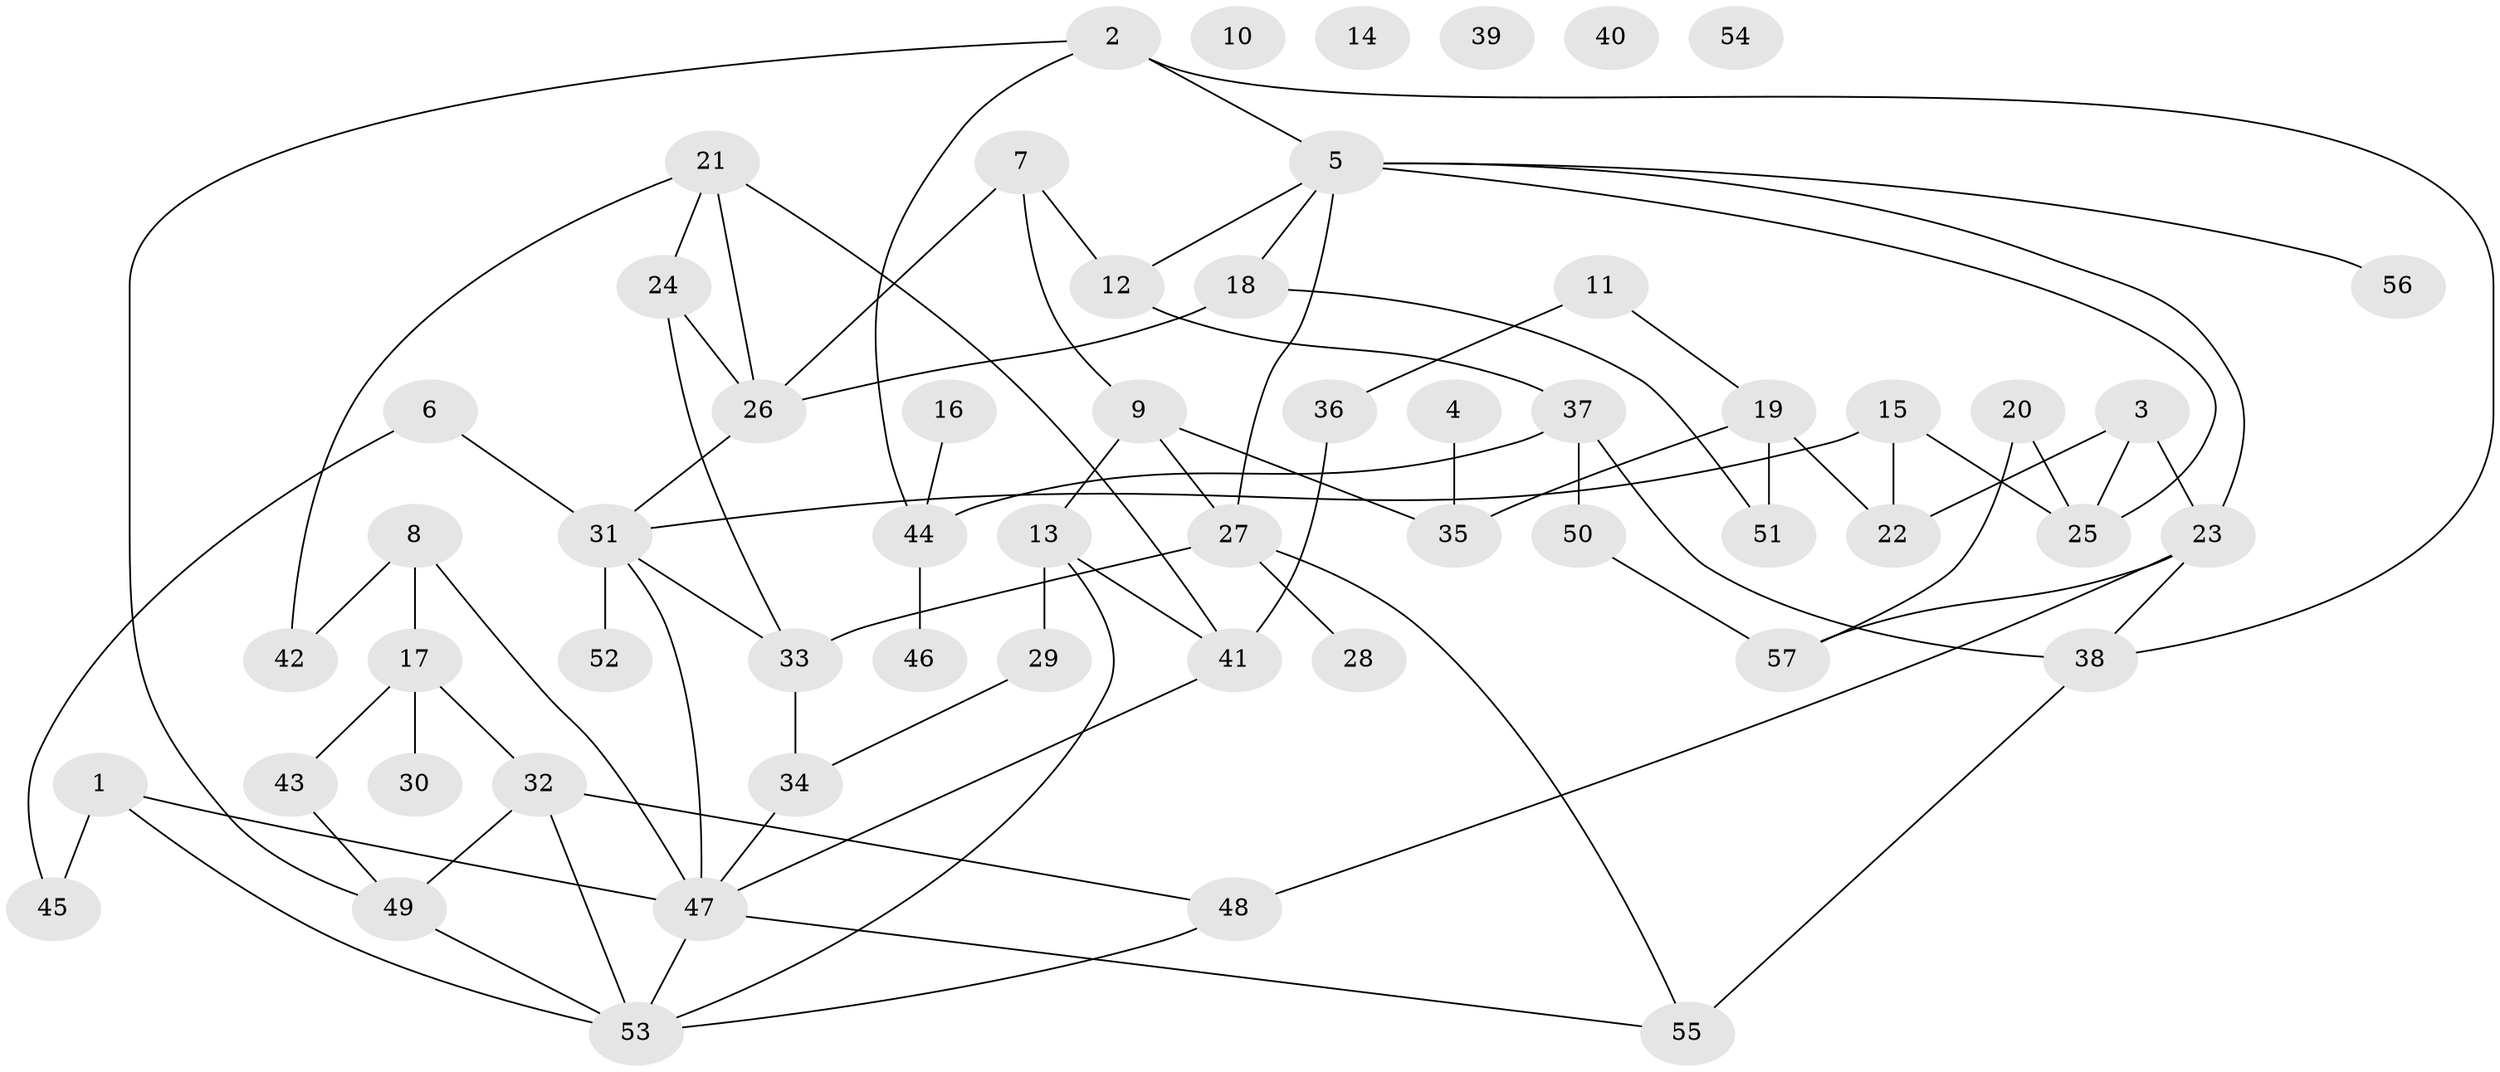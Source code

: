 // coarse degree distribution, {5: 0.08571428571428572, 8: 0.02857142857142857, 3: 0.2571428571428571, 4: 0.2, 6: 0.11428571428571428, 1: 0.2, 2: 0.08571428571428572, 7: 0.02857142857142857}
// Generated by graph-tools (version 1.1) at 2025/35/03/04/25 23:35:43]
// undirected, 57 vertices, 83 edges
graph export_dot {
  node [color=gray90,style=filled];
  1;
  2;
  3;
  4;
  5;
  6;
  7;
  8;
  9;
  10;
  11;
  12;
  13;
  14;
  15;
  16;
  17;
  18;
  19;
  20;
  21;
  22;
  23;
  24;
  25;
  26;
  27;
  28;
  29;
  30;
  31;
  32;
  33;
  34;
  35;
  36;
  37;
  38;
  39;
  40;
  41;
  42;
  43;
  44;
  45;
  46;
  47;
  48;
  49;
  50;
  51;
  52;
  53;
  54;
  55;
  56;
  57;
  1 -- 45;
  1 -- 47;
  1 -- 53;
  2 -- 5;
  2 -- 38;
  2 -- 44;
  2 -- 49;
  3 -- 22;
  3 -- 23;
  3 -- 25;
  4 -- 35;
  5 -- 12;
  5 -- 18;
  5 -- 23;
  5 -- 25;
  5 -- 27;
  5 -- 56;
  6 -- 31;
  6 -- 45;
  7 -- 9;
  7 -- 12;
  7 -- 26;
  8 -- 17;
  8 -- 42;
  8 -- 47;
  9 -- 13;
  9 -- 27;
  9 -- 35;
  11 -- 19;
  11 -- 36;
  12 -- 37;
  13 -- 29;
  13 -- 41;
  13 -- 53;
  15 -- 22;
  15 -- 25;
  15 -- 31;
  16 -- 44;
  17 -- 30;
  17 -- 32;
  17 -- 43;
  18 -- 26;
  18 -- 51;
  19 -- 22;
  19 -- 35;
  19 -- 51;
  20 -- 25;
  20 -- 57;
  21 -- 24;
  21 -- 26;
  21 -- 41;
  21 -- 42;
  23 -- 38;
  23 -- 48;
  23 -- 57;
  24 -- 26;
  24 -- 33;
  26 -- 31;
  27 -- 28;
  27 -- 33;
  27 -- 55;
  29 -- 34;
  31 -- 33;
  31 -- 47;
  31 -- 52;
  32 -- 48;
  32 -- 49;
  32 -- 53;
  33 -- 34;
  34 -- 47;
  36 -- 41;
  37 -- 38;
  37 -- 44;
  37 -- 50;
  38 -- 55;
  41 -- 47;
  43 -- 49;
  44 -- 46;
  47 -- 53;
  47 -- 55;
  48 -- 53;
  49 -- 53;
  50 -- 57;
}
